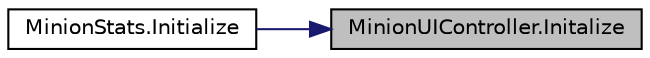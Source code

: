 digraph "MinionUIController.Initalize"
{
 // INTERACTIVE_SVG=YES
 // LATEX_PDF_SIZE
  bgcolor="transparent";
  edge [fontname="Helvetica",fontsize="10",labelfontname="Helvetica",labelfontsize="10"];
  node [fontname="Helvetica",fontsize="10",shape=record];
  rankdir="RL";
  Node1 [label="MinionUIController.Initalize",height=0.2,width=0.4,color="black", fillcolor="grey75", style="filled", fontcolor="black",tooltip=" "];
  Node1 -> Node2 [dir="back",color="midnightblue",fontsize="10",style="solid",fontname="Helvetica"];
  Node2 [label="MinionStats.Initialize",height=0.2,width=0.4,color="black",URL="$class_minion_stats.html#aa5a0ca66d4dd72c3e70c7ae9ee8e6cb8",tooltip=" "];
}
